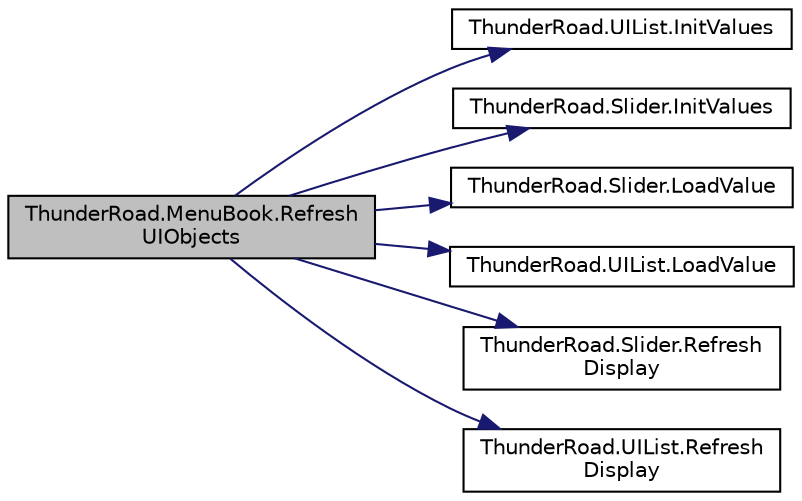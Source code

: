 digraph "ThunderRoad.MenuBook.RefreshUIObjects"
{
 // LATEX_PDF_SIZE
  edge [fontname="Helvetica",fontsize="10",labelfontname="Helvetica",labelfontsize="10"];
  node [fontname="Helvetica",fontsize="10",shape=record];
  rankdir="LR";
  Node1 [label="ThunderRoad.MenuBook.Refresh\lUIObjects",height=0.2,width=0.4,color="black", fillcolor="grey75", style="filled", fontcolor="black",tooltip="Refreshes the UI objects."];
  Node1 -> Node2 [color="midnightblue",fontsize="10",style="solid",fontname="Helvetica"];
  Node2 [label="ThunderRoad.UIList.InitValues",height=0.2,width=0.4,color="black", fillcolor="white", style="filled",URL="$class_thunder_road_1_1_u_i_list.html#a663d8920a5a4d31d3e27dd5ab4da65dd",tooltip="Initializes the values."];
  Node1 -> Node3 [color="midnightblue",fontsize="10",style="solid",fontname="Helvetica"];
  Node3 [label="ThunderRoad.Slider.InitValues",height=0.2,width=0.4,color="black", fillcolor="white", style="filled",URL="$class_thunder_road_1_1_slider.html#a575dc44f230280a5d9a7f62785be3b90",tooltip=" "];
  Node1 -> Node4 [color="midnightblue",fontsize="10",style="solid",fontname="Helvetica"];
  Node4 [label="ThunderRoad.Slider.LoadValue",height=0.2,width=0.4,color="black", fillcolor="white", style="filled",URL="$class_thunder_road_1_1_slider.html#a6739803e926224f6c3501f338eec3a9f",tooltip=" "];
  Node1 -> Node5 [color="midnightblue",fontsize="10",style="solid",fontname="Helvetica"];
  Node5 [label="ThunderRoad.UIList.LoadValue",height=0.2,width=0.4,color="black", fillcolor="white", style="filled",URL="$class_thunder_road_1_1_u_i_list.html#ac00a108ec4c839504864601093c94187",tooltip="Loads the value."];
  Node1 -> Node6 [color="midnightblue",fontsize="10",style="solid",fontname="Helvetica"];
  Node6 [label="ThunderRoad.Slider.Refresh\lDisplay",height=0.2,width=0.4,color="black", fillcolor="white", style="filled",URL="$class_thunder_road_1_1_slider.html#a7c2507bd5457f05e58883d5e8093435c",tooltip=" "];
  Node1 -> Node7 [color="midnightblue",fontsize="10",style="solid",fontname="Helvetica"];
  Node7 [label="ThunderRoad.UIList.Refresh\lDisplay",height=0.2,width=0.4,color="black", fillcolor="white", style="filled",URL="$class_thunder_road_1_1_u_i_list.html#ace863d8b619e614ee03be371f56d2f64",tooltip="Refreshes the display."];
}
